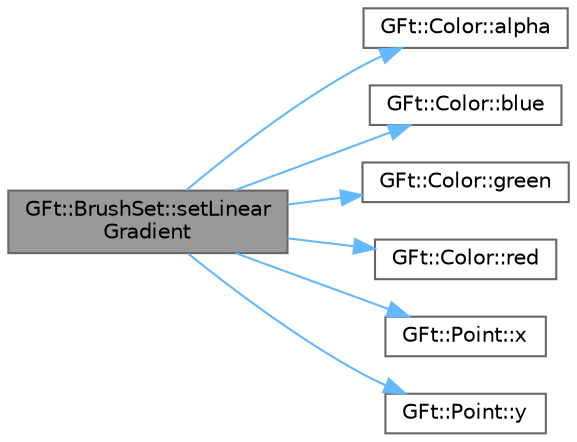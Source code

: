 digraph "GFt::BrushSet::setLinearGradient"
{
 // LATEX_PDF_SIZE
  bgcolor="transparent";
  edge [fontname=Helvetica,fontsize=10,labelfontname=Helvetica,labelfontsize=10];
  node [fontname=Helvetica,fontsize=10,shape=box,height=0.2,width=0.4];
  rankdir="LR";
  Node1 [id="Node000001",label="GFt::BrushSet::setLinear\lGradient",height=0.2,width=0.4,color="gray40", fillcolor="grey60", style="filled", fontcolor="black",tooltip="设置线性渐变画刷填充"];
  Node1 -> Node2 [id="edge1_Node000001_Node000002",color="steelblue1",style="solid",tooltip=" "];
  Node2 [id="Node000002",label="GFt::Color::alpha",height=0.2,width=0.4,color="grey40", fillcolor="white", style="filled",URL="$class_g_ft_1_1_color.html#a835f380425f5c054f00c0c8c35877190",tooltip=" "];
  Node1 -> Node3 [id="edge2_Node000001_Node000003",color="steelblue1",style="solid",tooltip=" "];
  Node3 [id="Node000003",label="GFt::Color::blue",height=0.2,width=0.4,color="grey40", fillcolor="white", style="filled",URL="$class_g_ft_1_1_color.html#a4fab2d9a568a8e5dba7c0f1244882e23",tooltip=" "];
  Node1 -> Node4 [id="edge3_Node000001_Node000004",color="steelblue1",style="solid",tooltip=" "];
  Node4 [id="Node000004",label="GFt::Color::green",height=0.2,width=0.4,color="grey40", fillcolor="white", style="filled",URL="$class_g_ft_1_1_color.html#a785d61b40729ffddcbb1a76e883fac1d",tooltip=" "];
  Node1 -> Node5 [id="edge4_Node000001_Node000005",color="steelblue1",style="solid",tooltip=" "];
  Node5 [id="Node000005",label="GFt::Color::red",height=0.2,width=0.4,color="grey40", fillcolor="white", style="filled",URL="$class_g_ft_1_1_color.html#a924f67889c2670032a1acbc8e1d59828",tooltip=" "];
  Node1 -> Node6 [id="edge5_Node000001_Node000006",color="steelblue1",style="solid",tooltip=" "];
  Node6 [id="Node000006",label="GFt::Point::x",height=0.2,width=0.4,color="grey40", fillcolor="white", style="filled",URL="$class_g_ft_1_1_point.html#ae006f6e0a86f50614f486c1c0e9daba3",tooltip="点的 x 坐标"];
  Node1 -> Node7 [id="edge6_Node000001_Node000007",color="steelblue1",style="solid",tooltip=" "];
  Node7 [id="Node000007",label="GFt::Point::y",height=0.2,width=0.4,color="grey40", fillcolor="white", style="filled",URL="$class_g_ft_1_1_point.html#a4721af97bf9652e5065865bff1a5b82d",tooltip="点的 y 坐标"];
}
